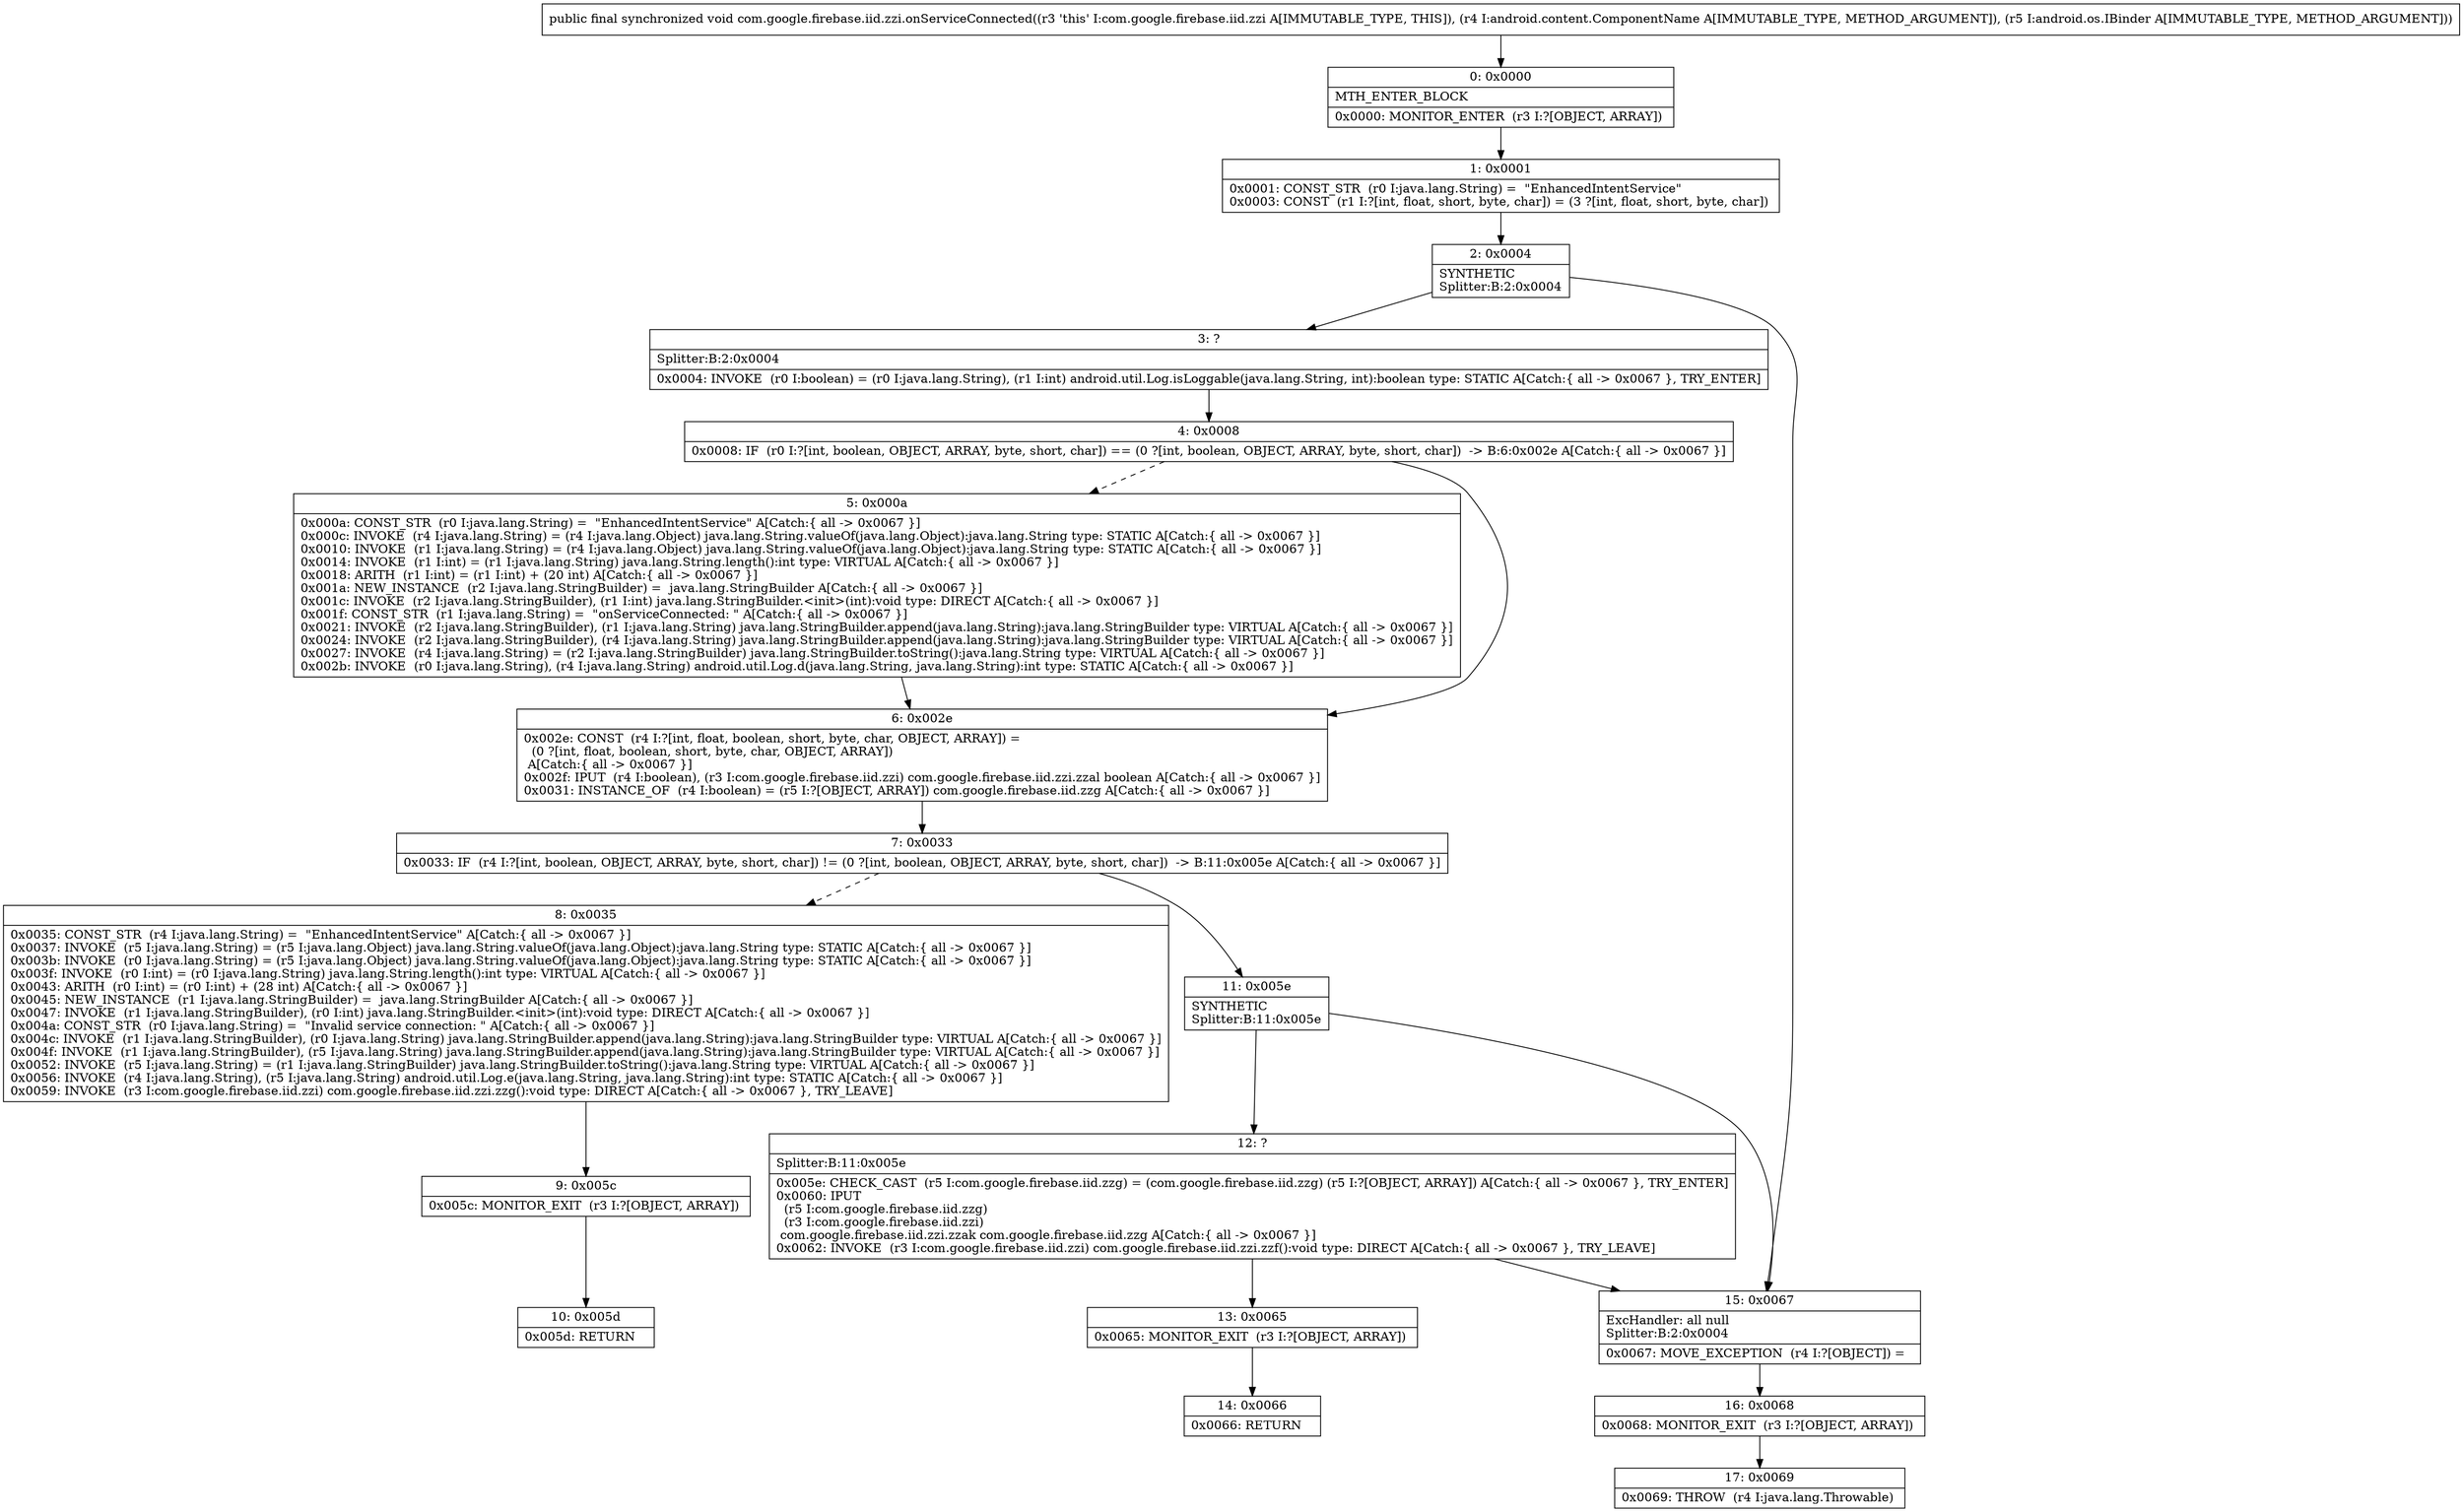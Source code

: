 digraph "CFG forcom.google.firebase.iid.zzi.onServiceConnected(Landroid\/content\/ComponentName;Landroid\/os\/IBinder;)V" {
Node_0 [shape=record,label="{0\:\ 0x0000|MTH_ENTER_BLOCK\l|0x0000: MONITOR_ENTER  (r3 I:?[OBJECT, ARRAY]) \l}"];
Node_1 [shape=record,label="{1\:\ 0x0001|0x0001: CONST_STR  (r0 I:java.lang.String) =  \"EnhancedIntentService\" \l0x0003: CONST  (r1 I:?[int, float, short, byte, char]) = (3 ?[int, float, short, byte, char]) \l}"];
Node_2 [shape=record,label="{2\:\ 0x0004|SYNTHETIC\lSplitter:B:2:0x0004\l}"];
Node_3 [shape=record,label="{3\:\ ?|Splitter:B:2:0x0004\l|0x0004: INVOKE  (r0 I:boolean) = (r0 I:java.lang.String), (r1 I:int) android.util.Log.isLoggable(java.lang.String, int):boolean type: STATIC A[Catch:\{ all \-\> 0x0067 \}, TRY_ENTER]\l}"];
Node_4 [shape=record,label="{4\:\ 0x0008|0x0008: IF  (r0 I:?[int, boolean, OBJECT, ARRAY, byte, short, char]) == (0 ?[int, boolean, OBJECT, ARRAY, byte, short, char])  \-\> B:6:0x002e A[Catch:\{ all \-\> 0x0067 \}]\l}"];
Node_5 [shape=record,label="{5\:\ 0x000a|0x000a: CONST_STR  (r0 I:java.lang.String) =  \"EnhancedIntentService\" A[Catch:\{ all \-\> 0x0067 \}]\l0x000c: INVOKE  (r4 I:java.lang.String) = (r4 I:java.lang.Object) java.lang.String.valueOf(java.lang.Object):java.lang.String type: STATIC A[Catch:\{ all \-\> 0x0067 \}]\l0x0010: INVOKE  (r1 I:java.lang.String) = (r4 I:java.lang.Object) java.lang.String.valueOf(java.lang.Object):java.lang.String type: STATIC A[Catch:\{ all \-\> 0x0067 \}]\l0x0014: INVOKE  (r1 I:int) = (r1 I:java.lang.String) java.lang.String.length():int type: VIRTUAL A[Catch:\{ all \-\> 0x0067 \}]\l0x0018: ARITH  (r1 I:int) = (r1 I:int) + (20 int) A[Catch:\{ all \-\> 0x0067 \}]\l0x001a: NEW_INSTANCE  (r2 I:java.lang.StringBuilder) =  java.lang.StringBuilder A[Catch:\{ all \-\> 0x0067 \}]\l0x001c: INVOKE  (r2 I:java.lang.StringBuilder), (r1 I:int) java.lang.StringBuilder.\<init\>(int):void type: DIRECT A[Catch:\{ all \-\> 0x0067 \}]\l0x001f: CONST_STR  (r1 I:java.lang.String) =  \"onServiceConnected: \" A[Catch:\{ all \-\> 0x0067 \}]\l0x0021: INVOKE  (r2 I:java.lang.StringBuilder), (r1 I:java.lang.String) java.lang.StringBuilder.append(java.lang.String):java.lang.StringBuilder type: VIRTUAL A[Catch:\{ all \-\> 0x0067 \}]\l0x0024: INVOKE  (r2 I:java.lang.StringBuilder), (r4 I:java.lang.String) java.lang.StringBuilder.append(java.lang.String):java.lang.StringBuilder type: VIRTUAL A[Catch:\{ all \-\> 0x0067 \}]\l0x0027: INVOKE  (r4 I:java.lang.String) = (r2 I:java.lang.StringBuilder) java.lang.StringBuilder.toString():java.lang.String type: VIRTUAL A[Catch:\{ all \-\> 0x0067 \}]\l0x002b: INVOKE  (r0 I:java.lang.String), (r4 I:java.lang.String) android.util.Log.d(java.lang.String, java.lang.String):int type: STATIC A[Catch:\{ all \-\> 0x0067 \}]\l}"];
Node_6 [shape=record,label="{6\:\ 0x002e|0x002e: CONST  (r4 I:?[int, float, boolean, short, byte, char, OBJECT, ARRAY]) = \l  (0 ?[int, float, boolean, short, byte, char, OBJECT, ARRAY])\l A[Catch:\{ all \-\> 0x0067 \}]\l0x002f: IPUT  (r4 I:boolean), (r3 I:com.google.firebase.iid.zzi) com.google.firebase.iid.zzi.zzal boolean A[Catch:\{ all \-\> 0x0067 \}]\l0x0031: INSTANCE_OF  (r4 I:boolean) = (r5 I:?[OBJECT, ARRAY]) com.google.firebase.iid.zzg A[Catch:\{ all \-\> 0x0067 \}]\l}"];
Node_7 [shape=record,label="{7\:\ 0x0033|0x0033: IF  (r4 I:?[int, boolean, OBJECT, ARRAY, byte, short, char]) != (0 ?[int, boolean, OBJECT, ARRAY, byte, short, char])  \-\> B:11:0x005e A[Catch:\{ all \-\> 0x0067 \}]\l}"];
Node_8 [shape=record,label="{8\:\ 0x0035|0x0035: CONST_STR  (r4 I:java.lang.String) =  \"EnhancedIntentService\" A[Catch:\{ all \-\> 0x0067 \}]\l0x0037: INVOKE  (r5 I:java.lang.String) = (r5 I:java.lang.Object) java.lang.String.valueOf(java.lang.Object):java.lang.String type: STATIC A[Catch:\{ all \-\> 0x0067 \}]\l0x003b: INVOKE  (r0 I:java.lang.String) = (r5 I:java.lang.Object) java.lang.String.valueOf(java.lang.Object):java.lang.String type: STATIC A[Catch:\{ all \-\> 0x0067 \}]\l0x003f: INVOKE  (r0 I:int) = (r0 I:java.lang.String) java.lang.String.length():int type: VIRTUAL A[Catch:\{ all \-\> 0x0067 \}]\l0x0043: ARITH  (r0 I:int) = (r0 I:int) + (28 int) A[Catch:\{ all \-\> 0x0067 \}]\l0x0045: NEW_INSTANCE  (r1 I:java.lang.StringBuilder) =  java.lang.StringBuilder A[Catch:\{ all \-\> 0x0067 \}]\l0x0047: INVOKE  (r1 I:java.lang.StringBuilder), (r0 I:int) java.lang.StringBuilder.\<init\>(int):void type: DIRECT A[Catch:\{ all \-\> 0x0067 \}]\l0x004a: CONST_STR  (r0 I:java.lang.String) =  \"Invalid service connection: \" A[Catch:\{ all \-\> 0x0067 \}]\l0x004c: INVOKE  (r1 I:java.lang.StringBuilder), (r0 I:java.lang.String) java.lang.StringBuilder.append(java.lang.String):java.lang.StringBuilder type: VIRTUAL A[Catch:\{ all \-\> 0x0067 \}]\l0x004f: INVOKE  (r1 I:java.lang.StringBuilder), (r5 I:java.lang.String) java.lang.StringBuilder.append(java.lang.String):java.lang.StringBuilder type: VIRTUAL A[Catch:\{ all \-\> 0x0067 \}]\l0x0052: INVOKE  (r5 I:java.lang.String) = (r1 I:java.lang.StringBuilder) java.lang.StringBuilder.toString():java.lang.String type: VIRTUAL A[Catch:\{ all \-\> 0x0067 \}]\l0x0056: INVOKE  (r4 I:java.lang.String), (r5 I:java.lang.String) android.util.Log.e(java.lang.String, java.lang.String):int type: STATIC A[Catch:\{ all \-\> 0x0067 \}]\l0x0059: INVOKE  (r3 I:com.google.firebase.iid.zzi) com.google.firebase.iid.zzi.zzg():void type: DIRECT A[Catch:\{ all \-\> 0x0067 \}, TRY_LEAVE]\l}"];
Node_9 [shape=record,label="{9\:\ 0x005c|0x005c: MONITOR_EXIT  (r3 I:?[OBJECT, ARRAY]) \l}"];
Node_10 [shape=record,label="{10\:\ 0x005d|0x005d: RETURN   \l}"];
Node_11 [shape=record,label="{11\:\ 0x005e|SYNTHETIC\lSplitter:B:11:0x005e\l}"];
Node_12 [shape=record,label="{12\:\ ?|Splitter:B:11:0x005e\l|0x005e: CHECK_CAST  (r5 I:com.google.firebase.iid.zzg) = (com.google.firebase.iid.zzg) (r5 I:?[OBJECT, ARRAY]) A[Catch:\{ all \-\> 0x0067 \}, TRY_ENTER]\l0x0060: IPUT  \l  (r5 I:com.google.firebase.iid.zzg)\l  (r3 I:com.google.firebase.iid.zzi)\l com.google.firebase.iid.zzi.zzak com.google.firebase.iid.zzg A[Catch:\{ all \-\> 0x0067 \}]\l0x0062: INVOKE  (r3 I:com.google.firebase.iid.zzi) com.google.firebase.iid.zzi.zzf():void type: DIRECT A[Catch:\{ all \-\> 0x0067 \}, TRY_LEAVE]\l}"];
Node_13 [shape=record,label="{13\:\ 0x0065|0x0065: MONITOR_EXIT  (r3 I:?[OBJECT, ARRAY]) \l}"];
Node_14 [shape=record,label="{14\:\ 0x0066|0x0066: RETURN   \l}"];
Node_15 [shape=record,label="{15\:\ 0x0067|ExcHandler: all null\lSplitter:B:2:0x0004\l|0x0067: MOVE_EXCEPTION  (r4 I:?[OBJECT]) =  \l}"];
Node_16 [shape=record,label="{16\:\ 0x0068|0x0068: MONITOR_EXIT  (r3 I:?[OBJECT, ARRAY]) \l}"];
Node_17 [shape=record,label="{17\:\ 0x0069|0x0069: THROW  (r4 I:java.lang.Throwable) \l}"];
MethodNode[shape=record,label="{public final synchronized void com.google.firebase.iid.zzi.onServiceConnected((r3 'this' I:com.google.firebase.iid.zzi A[IMMUTABLE_TYPE, THIS]), (r4 I:android.content.ComponentName A[IMMUTABLE_TYPE, METHOD_ARGUMENT]), (r5 I:android.os.IBinder A[IMMUTABLE_TYPE, METHOD_ARGUMENT])) }"];
MethodNode -> Node_0;
Node_0 -> Node_1;
Node_1 -> Node_2;
Node_2 -> Node_3;
Node_2 -> Node_15;
Node_3 -> Node_4;
Node_4 -> Node_5[style=dashed];
Node_4 -> Node_6;
Node_5 -> Node_6;
Node_6 -> Node_7;
Node_7 -> Node_8[style=dashed];
Node_7 -> Node_11;
Node_8 -> Node_9;
Node_9 -> Node_10;
Node_11 -> Node_12;
Node_11 -> Node_15;
Node_12 -> Node_13;
Node_12 -> Node_15;
Node_13 -> Node_14;
Node_15 -> Node_16;
Node_16 -> Node_17;
}

